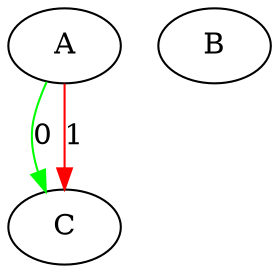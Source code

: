digraph "G" {
A [id=0];
B [id=1];
C [id=2];
A -> C  [color=green, key=0, label=0];
A -> C  [color=red, key=1, label=1];
}
